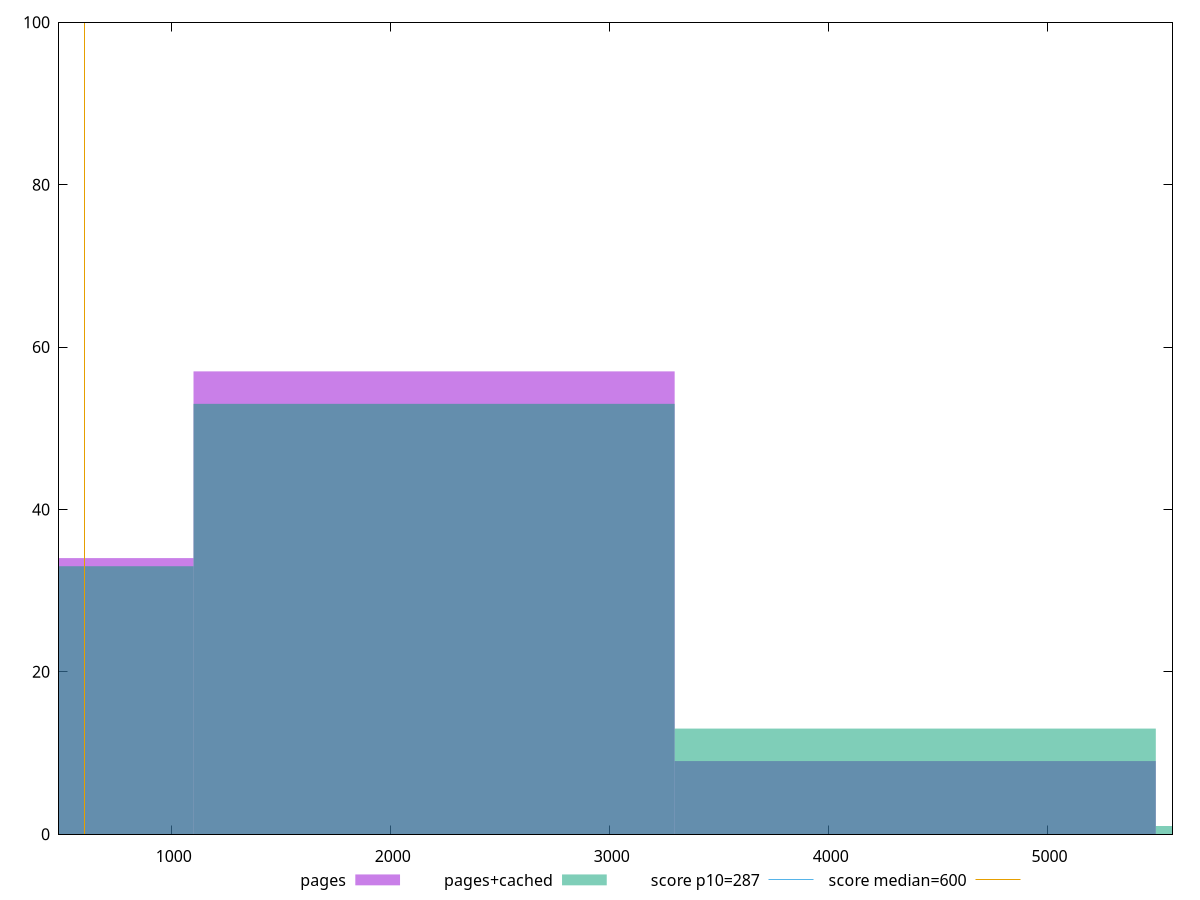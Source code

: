 reset

$pages <<EOF
2197.7847158803424 57
0 34
4395.569431760685 9
EOF

$pagesCached <<EOF
2197.7847158803424 53
0 33
4395.569431760685 13
6593.354147641027 1
EOF

set key outside below
set boxwidth 2197.7847158803424
set xrange [484.5:5570.692999999999]
set yrange [0:100]
set trange [0:100]
set style fill transparent solid 0.5 noborder

set parametric
set terminal svg size 640, 500 enhanced background rgb 'white'
set output "report_00013_2021-02-09T12-04-24.940Z/total-blocking-time/comparison/histogram/0_vs_1.svg"

plot $pages title "pages" with boxes, \
     $pagesCached title "pages+cached" with boxes, \
     287,t title "score p10=287", \
     600,t title "score median=600"

reset
